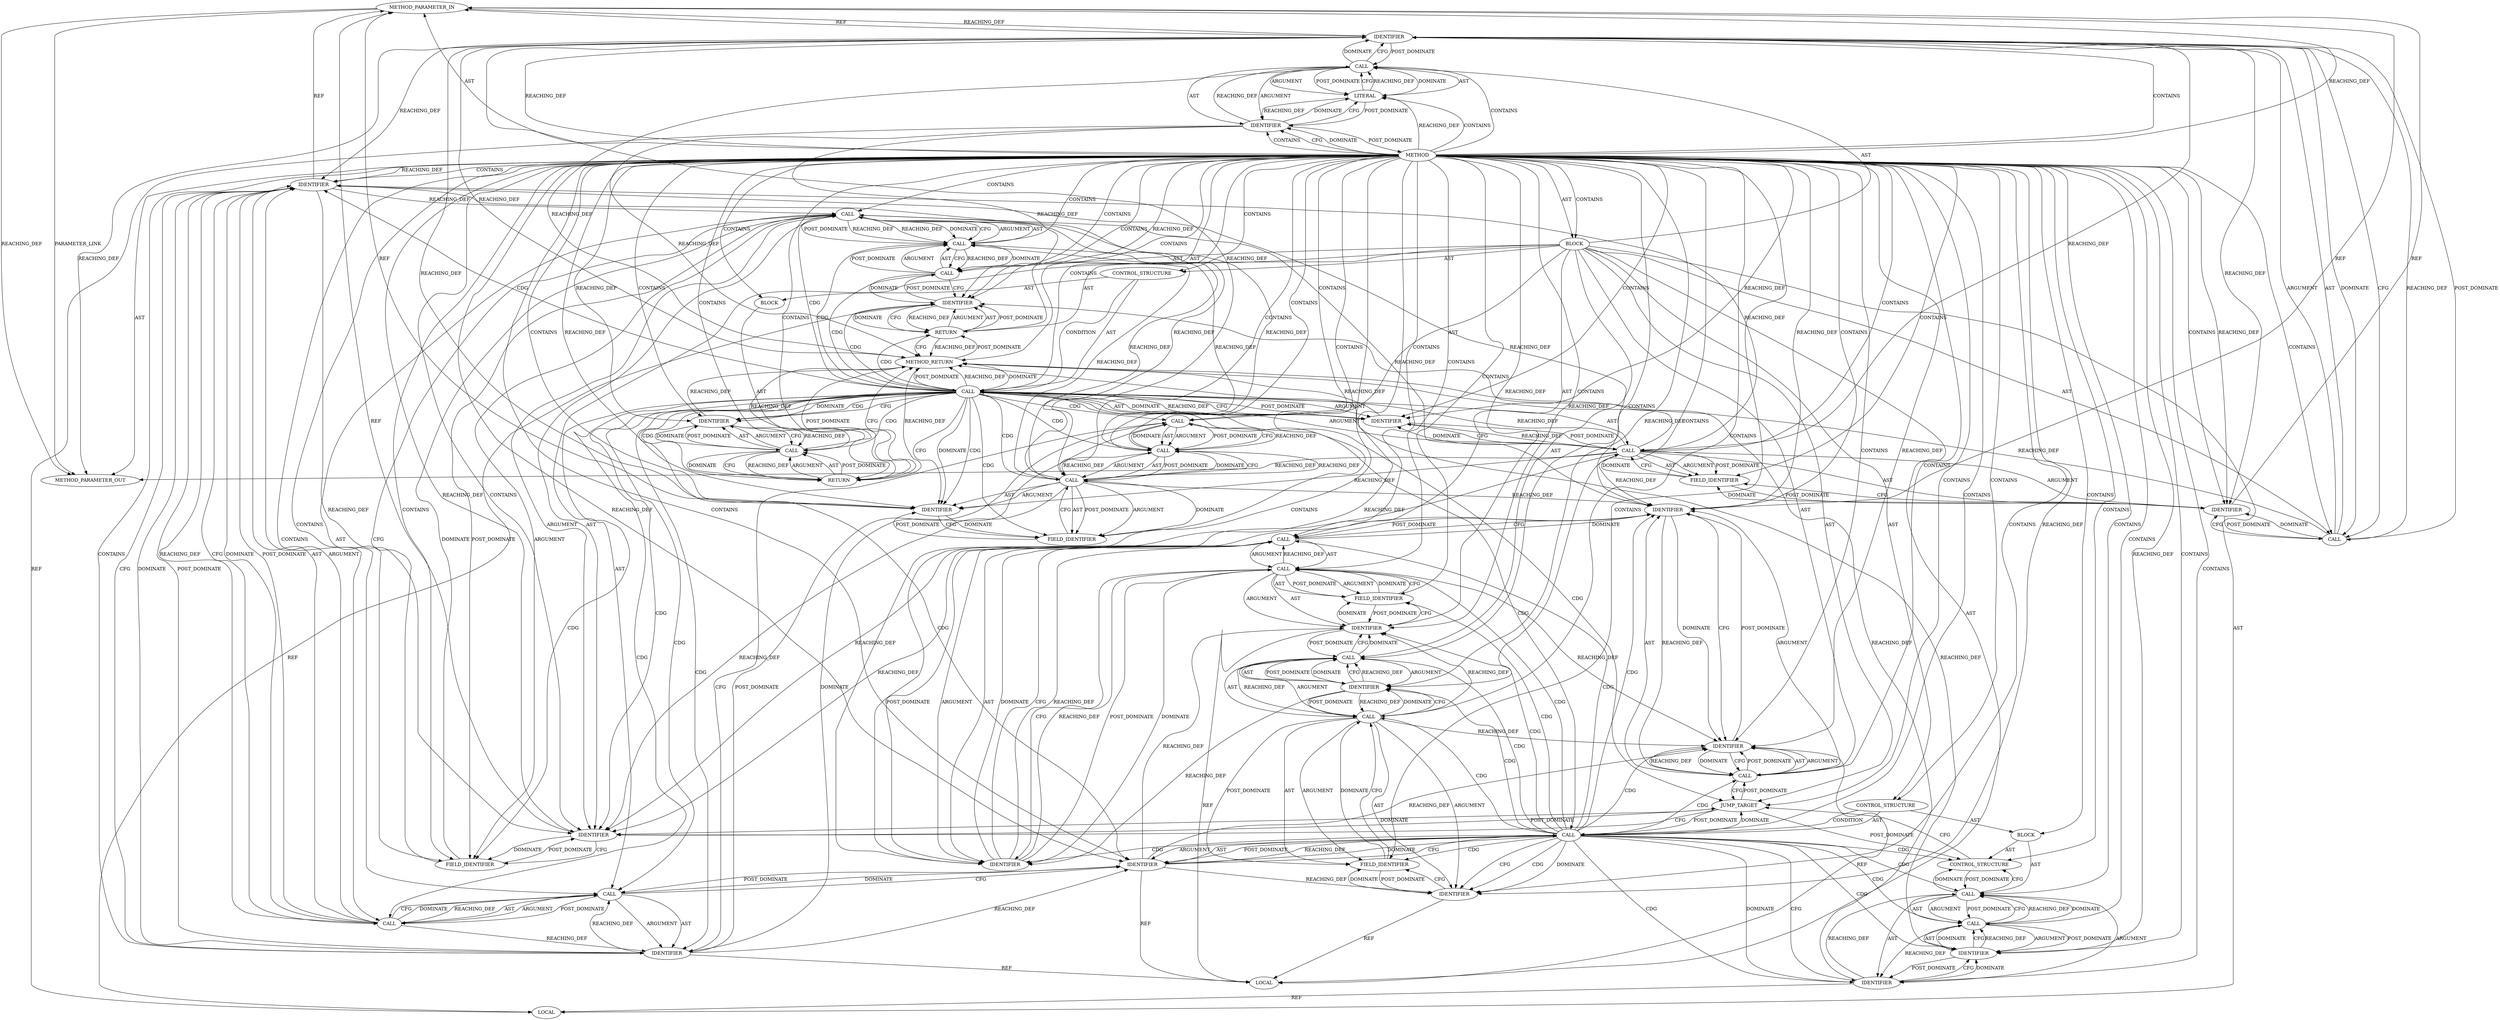 digraph {
  7971 [label=METHOD_PARAMETER_IN ORDER=1 CODE="struct sock *sk" IS_VARIADIC=false COLUMN_NUMBER=21 LINE_NUMBER=934 TYPE_FULL_NAME="sock*" EVALUATION_STRATEGY="BY_VALUE" INDEX=1 NAME="sk"]
  7973 [label=LOCAL ORDER=1 CODE="struct tls_context* ctx" COLUMN_NUMBER=21 LINE_NUMBER=936 TYPE_FULL_NAME="tls_context*" NAME="ctx"]
  8012 [label=IDENTIFIER ORDER=2 ARGUMENT_INDEX=2 CODE="TLS_BASE" COLUMN_NUMBER=17 LINE_NUMBER=963 TYPE_FULL_NAME="ANY" NAME="TLS_BASE"]
  8016 [label=FIELD_IDENTIFIER ORDER=2 ARGUMENT_INDEX=2 CODE="rx_conf" COLUMN_NUMBER=2 LINE_NUMBER=964 CANONICAL_NAME="rx_conf"]
  8020 [label=IDENTIFIER ORDER=2 ARGUMENT_INDEX=2 CODE="ctx" COLUMN_NUMBER=21 LINE_NUMBER=965 TYPE_FULL_NAME="tls_context*" NAME="ctx"]
  8014 [label=CALL ORDER=1 ARGUMENT_INDEX=1 CODE="ctx->rx_conf" COLUMN_NUMBER=2 METHOD_FULL_NAME="<operator>.indirectFieldAccess" LINE_NUMBER=964 TYPE_FULL_NAME="<empty>" DISPATCH_TYPE="STATIC_DISPATCH" SIGNATURE="" NAME="<operator>.indirectFieldAccess"]
  7989 [label=IDENTIFIER ORDER=1 ARGUMENT_INDEX=1 CODE="ENOTCONN" COLUMN_NUMBER=11 LINE_NUMBER=953 TYPE_FULL_NAME="ANY" NAME="ENOTCONN"]
  8028 [label=IDENTIFIER ORDER=1 ARGUMENT_INDEX=-1 CODE="rc" COLUMN_NUMBER=9 LINE_NUMBER=968 TYPE_FULL_NAME="int" NAME="rc"]
  7984 [label=FIELD_IDENTIFIER ORDER=2 ARGUMENT_INDEX=2 CODE="sk_state" COLUMN_NUMBER=6 LINE_NUMBER=952 CANONICAL_NAME="sk_state"]
  8001 [label=IDENTIFIER ORDER=1 ARGUMENT_INDEX=1 CODE="ctx" COLUMN_NUMBER=7 LINE_NUMBER=958 TYPE_FULL_NAME="tls_context*" NAME="ctx"]
  8006 [label=IDENTIFIER ORDER=1 ARGUMENT_INDEX=1 CODE="ENOMEM" COLUMN_NUMBER=9 LINE_NUMBER=959 TYPE_FULL_NAME="ANY" NAME="ENOMEM"]
  8022 [label=CALL ORDER=13 ARGUMENT_INDEX=-1 CODE="write_unlock_bh(&sk->sk_callback_lock)" COLUMN_NUMBER=2 METHOD_FULL_NAME="write_unlock_bh" LINE_NUMBER=967 TYPE_FULL_NAME="<empty>" DISPATCH_TYPE="STATIC_DISPATCH" SIGNATURE="" NAME="write_unlock_bh"]
  8009 [label=CALL ORDER=1 ARGUMENT_INDEX=1 CODE="ctx->tx_conf" COLUMN_NUMBER=2 METHOD_FULL_NAME="<operator>.indirectFieldAccess" LINE_NUMBER=963 TYPE_FULL_NAME="<empty>" DISPATCH_TYPE="STATIC_DISPATCH" SIGNATURE="" NAME="<operator>.indirectFieldAccess"]
  8023 [label=CALL ORDER=1 ARGUMENT_INDEX=1 CODE="&sk->sk_callback_lock" COLUMN_NUMBER=18 METHOD_FULL_NAME="<operator>.addressOf" LINE_NUMBER=967 TYPE_FULL_NAME="<empty>" DISPATCH_TYPE="STATIC_DISPATCH" SIGNATURE="" NAME="<operator>.addressOf"]
  8010 [label=IDENTIFIER ORDER=1 ARGUMENT_INDEX=1 CODE="ctx" COLUMN_NUMBER=2 LINE_NUMBER=963 TYPE_FULL_NAME="tls_context*" NAME="ctx"]
  7991 [label=CALL ORDER=1 ARGUMENT_INDEX=1 CODE="&sk->sk_callback_lock" COLUMN_NUMBER=16 METHOD_FULL_NAME="<operator>.addressOf" LINE_NUMBER=956 TYPE_FULL_NAME="<empty>" DISPATCH_TYPE="STATIC_DISPATCH" SIGNATURE="" NAME="<operator>.addressOf"]
  8008 [label=CALL ORDER=9 ARGUMENT_INDEX=-1 CODE="ctx->tx_conf = TLS_BASE" COLUMN_NUMBER=2 METHOD_FULL_NAME="<operator>.assignment" LINE_NUMBER=963 TYPE_FULL_NAME="<empty>" DISPATCH_TYPE="STATIC_DISPATCH" SIGNATURE="" NAME="<operator>.assignment"]
  8002 [label=BLOCK ORDER=2 ARGUMENT_INDEX=-1 CODE="{
		rc = -ENOMEM;
		goto out;
	}" COLUMN_NUMBER=12 LINE_NUMBER=958 TYPE_FULL_NAME="void"]
  8027 [label=RETURN ORDER=14 ARGUMENT_INDEX=-1 CODE="return rc;" COLUMN_NUMBER=2 LINE_NUMBER=968]
  8005 [label=CALL ORDER=2 ARGUMENT_INDEX=2 CODE="-ENOMEM" COLUMN_NUMBER=8 METHOD_FULL_NAME="<operator>.minus" LINE_NUMBER=959 TYPE_FULL_NAME="<empty>" DISPATCH_TYPE="STATIC_DISPATCH" SIGNATURE="" NAME="<operator>.minus"]
  7997 [label=CALL ORDER=2 ARGUMENT_INDEX=2 CODE="tls_ctx_create(sk)" COLUMN_NUMBER=8 METHOD_FULL_NAME="tls_ctx_create" LINE_NUMBER=957 TYPE_FULL_NAME="<empty>" DISPATCH_TYPE="STATIC_DISPATCH" SIGNATURE="" NAME="tls_ctx_create"]
  7982 [label=CALL ORDER=1 ARGUMENT_INDEX=1 CODE="sk->sk_state" COLUMN_NUMBER=6 METHOD_FULL_NAME="<operator>.indirectFieldAccess" LINE_NUMBER=952 TYPE_FULL_NAME="<empty>" DISPATCH_TYPE="STATIC_DISPATCH" SIGNATURE="" NAME="<operator>.indirectFieldAccess"]
  8015 [label=IDENTIFIER ORDER=1 ARGUMENT_INDEX=1 CODE="ctx" COLUMN_NUMBER=2 LINE_NUMBER=964 TYPE_FULL_NAME="tls_context*" NAME="ctx"]
  7970 [label=METHOD COLUMN_NUMBER=1 LINE_NUMBER=934 COLUMN_NUMBER_END=1 IS_EXTERNAL=false SIGNATURE="int tls_init (sock*)" NAME="tls_init" AST_PARENT_TYPE="TYPE_DECL" AST_PARENT_FULL_NAME="tls_main.c:<global>" ORDER=120 CODE="static int tls_init(struct sock *sk)
{
	struct tls_context *ctx;
	int rc = 0;

	tls_build_proto(sk);

#ifdef CONFIG_TLS_TOE
	if (tls_toe_bypass(sk))
		return 0;
#endif

	/* The TLS ulp is currently supported only for TCP sockets
	 * in ESTABLISHED state.
	 * Supporting sockets in LISTEN state will require us
	 * to modify the accept implementation to clone rather then
	 * share the ulp context.
	 */
	if (sk->sk_state != TCP_ESTABLISHED)
		return -ENOTCONN;

	/* allocate tls context */
	write_lock_bh(&sk->sk_callback_lock);
	ctx = tls_ctx_create(sk);
	if (!ctx) {
		rc = -ENOMEM;
		goto out;
	}

	ctx->tx_conf = TLS_BASE;
	ctx->rx_conf = TLS_BASE;
	update_sk_prot(sk, ctx);
out:
	write_unlock_bh(&sk->sk_callback_lock);
	return rc;
}" FULL_NAME="tls_init" LINE_NUMBER_END=969 FILENAME="tls_main.c"]
  21492 [label=METHOD_PARAMETER_OUT ORDER=1 CODE="struct sock *sk" IS_VARIADIC=false COLUMN_NUMBER=21 LINE_NUMBER=934 TYPE_FULL_NAME="sock*" EVALUATION_STRATEGY="BY_VALUE" INDEX=1 NAME="sk"]
  7993 [label=IDENTIFIER ORDER=1 ARGUMENT_INDEX=1 CODE="sk" COLUMN_NUMBER=17 LINE_NUMBER=956 TYPE_FULL_NAME="sock*" NAME="sk"]
  7972 [label=BLOCK ORDER=2 ARGUMENT_INDEX=-1 CODE="{
	struct tls_context *ctx;
	int rc = 0;

	tls_build_proto(sk);

#ifdef CONFIG_TLS_TOE
	if (tls_toe_bypass(sk))
		return 0;
#endif

	/* The TLS ulp is currently supported only for TCP sockets
	 * in ESTABLISHED state.
	 * Supporting sockets in LISTEN state will require us
	 * to modify the accept implementation to clone rather then
	 * share the ulp context.
	 */
	if (sk->sk_state != TCP_ESTABLISHED)
		return -ENOTCONN;

	/* allocate tls context */
	write_lock_bh(&sk->sk_callback_lock);
	ctx = tls_ctx_create(sk);
	if (!ctx) {
		rc = -ENOMEM;
		goto out;
	}

	ctx->tx_conf = TLS_BASE;
	ctx->rx_conf = TLS_BASE;
	update_sk_prot(sk, ctx);
out:
	write_unlock_bh(&sk->sk_callback_lock);
	return rc;
}" COLUMN_NUMBER=1 LINE_NUMBER=935 TYPE_FULL_NAME="void"]
  8011 [label=FIELD_IDENTIFIER ORDER=2 ARGUMENT_INDEX=2 CODE="tx_conf" COLUMN_NUMBER=2 LINE_NUMBER=963 CANONICAL_NAME="tx_conf"]
  7980 [label=CONTROL_STRUCTURE CONTROL_STRUCTURE_TYPE="IF" ORDER=5 PARSER_TYPE_NAME="CASTIfStatement" ARGUMENT_INDEX=-1 CODE="if (sk->sk_state != TCP_ESTABLISHED)" COLUMN_NUMBER=2 LINE_NUMBER=952]
  8026 [label=FIELD_IDENTIFIER ORDER=2 ARGUMENT_INDEX=2 CODE="sk_callback_lock" COLUMN_NUMBER=19 LINE_NUMBER=967 CANONICAL_NAME="sk_callback_lock"]
  7974 [label=LOCAL ORDER=2 CODE="int rc" COLUMN_NUMBER=6 LINE_NUMBER=937 TYPE_FULL_NAME="int" NAME="rc"]
  7983 [label=IDENTIFIER ORDER=1 ARGUMENT_INDEX=1 CODE="sk" COLUMN_NUMBER=6 LINE_NUMBER=952 TYPE_FULL_NAME="sock*" NAME="sk"]
  7996 [label=IDENTIFIER ORDER=1 ARGUMENT_INDEX=1 CODE="ctx" COLUMN_NUMBER=2 LINE_NUMBER=957 TYPE_FULL_NAME="tls_context*" NAME="ctx"]
  7992 [label=CALL ORDER=1 ARGUMENT_INDEX=1 CODE="sk->sk_callback_lock" COLUMN_NUMBER=17 METHOD_FULL_NAME="<operator>.indirectFieldAccess" LINE_NUMBER=956 TYPE_FULL_NAME="<empty>" DISPATCH_TYPE="STATIC_DISPATCH" SIGNATURE="" NAME="<operator>.indirectFieldAccess"]
  7986 [label=BLOCK ORDER=2 ARGUMENT_INDEX=-1 CODE="<empty>" COLUMN_NUMBER=3 LINE_NUMBER=953 TYPE_FULL_NAME="void"]
  7994 [label=FIELD_IDENTIFIER ORDER=2 ARGUMENT_INDEX=2 CODE="sk_callback_lock" COLUMN_NUMBER=17 LINE_NUMBER=956 CANONICAL_NAME="sk_callback_lock"]
  8025 [label=IDENTIFIER ORDER=1 ARGUMENT_INDEX=1 CODE="sk" COLUMN_NUMBER=19 LINE_NUMBER=967 TYPE_FULL_NAME="sock*" NAME="sk"]
  8021 [label=JUMP_TARGET ORDER=12 PARSER_TYPE_NAME="CASTLabelStatement" ARGUMENT_INDEX=-1 CODE="out:
	write_unlock_bh(&sk->sk_callback_lock);" COLUMN_NUMBER=1 LINE_NUMBER=966 NAME="out"]
  8019 [label=IDENTIFIER ORDER=1 ARGUMENT_INDEX=1 CODE="sk" COLUMN_NUMBER=17 LINE_NUMBER=965 TYPE_FULL_NAME="sock*" NAME="sk"]
  7995 [label=CALL ORDER=7 ARGUMENT_INDEX=-1 CODE="ctx = tls_ctx_create(sk)" COLUMN_NUMBER=2 METHOD_FULL_NAME="<operator>.assignment" LINE_NUMBER=957 TYPE_FULL_NAME="<empty>" DISPATCH_TYPE="STATIC_DISPATCH" SIGNATURE="" NAME="<operator>.assignment"]
  7988 [label=CALL ORDER=1 ARGUMENT_INDEX=-1 CODE="-ENOTCONN" COLUMN_NUMBER=10 METHOD_FULL_NAME="<operator>.minus" LINE_NUMBER=953 TYPE_FULL_NAME="<empty>" DISPATCH_TYPE="STATIC_DISPATCH" SIGNATURE="" NAME="<operator>.minus"]
  7985 [label=IDENTIFIER ORDER=2 ARGUMENT_INDEX=2 CODE="TCP_ESTABLISHED" COLUMN_NUMBER=22 LINE_NUMBER=952 TYPE_FULL_NAME="ANY" NAME="TCP_ESTABLISHED"]
  8004 [label=IDENTIFIER ORDER=1 ARGUMENT_INDEX=1 CODE="rc" COLUMN_NUMBER=3 LINE_NUMBER=959 TYPE_FULL_NAME="int" NAME="rc"]
  8029 [label=METHOD_RETURN ORDER=3 CODE="RET" COLUMN_NUMBER=1 LINE_NUMBER=934 TYPE_FULL_NAME="int" EVALUATION_STRATEGY="BY_VALUE"]
  8018 [label=CALL ORDER=11 ARGUMENT_INDEX=-1 CODE="update_sk_prot(sk, ctx)" COLUMN_NUMBER=2 METHOD_FULL_NAME="update_sk_prot" LINE_NUMBER=965 TYPE_FULL_NAME="<empty>" DISPATCH_TYPE="STATIC_DISPATCH" SIGNATURE="" NAME="update_sk_prot"]
  7999 [label=CONTROL_STRUCTURE CONTROL_STRUCTURE_TYPE="IF" ORDER=8 PARSER_TYPE_NAME="CASTIfStatement" ARGUMENT_INDEX=-1 CODE="if (!ctx)" COLUMN_NUMBER=2 LINE_NUMBER=958]
  8003 [label=CALL ORDER=1 ARGUMENT_INDEX=-1 CODE="rc = -ENOMEM" COLUMN_NUMBER=3 METHOD_FULL_NAME="<operator>.assignment" LINE_NUMBER=959 TYPE_FULL_NAME="<empty>" DISPATCH_TYPE="STATIC_DISPATCH" SIGNATURE="" NAME="<operator>.assignment"]
  8007 [label=CONTROL_STRUCTURE CONTROL_STRUCTURE_TYPE="GOTO" ORDER=2 PARSER_TYPE_NAME="CASTGotoStatement" ARGUMENT_INDEX=-1 CODE="goto out;" COLUMN_NUMBER=3 LINE_NUMBER=960]
  7977 [label=LITERAL ORDER=2 ARGUMENT_INDEX=2 CODE="0" COLUMN_NUMBER=11 LINE_NUMBER=937 TYPE_FULL_NAME="int"]
  7979 [label=IDENTIFIER ORDER=1 ARGUMENT_INDEX=1 CODE="sk" COLUMN_NUMBER=18 LINE_NUMBER=939 TYPE_FULL_NAME="sock*" NAME="sk"]
  7987 [label=RETURN ORDER=1 ARGUMENT_INDEX=1 CODE="return -ENOTCONN;" COLUMN_NUMBER=3 LINE_NUMBER=953]
  8024 [label=CALL ORDER=1 ARGUMENT_INDEX=1 CODE="sk->sk_callback_lock" COLUMN_NUMBER=19 METHOD_FULL_NAME="<operator>.indirectFieldAccess" LINE_NUMBER=967 TYPE_FULL_NAME="<empty>" DISPATCH_TYPE="STATIC_DISPATCH" SIGNATURE="" NAME="<operator>.indirectFieldAccess"]
  7976 [label=IDENTIFIER ORDER=1 ARGUMENT_INDEX=1 CODE="rc" COLUMN_NUMBER=6 LINE_NUMBER=937 TYPE_FULL_NAME="int" NAME="rc"]
  8000 [label=CALL ORDER=1 ARGUMENT_INDEX=-1 CODE="!ctx" COLUMN_NUMBER=6 METHOD_FULL_NAME="<operator>.logicalNot" LINE_NUMBER=958 TYPE_FULL_NAME="<empty>" DISPATCH_TYPE="STATIC_DISPATCH" SIGNATURE="" NAME="<operator>.logicalNot"]
  8013 [label=CALL ORDER=10 ARGUMENT_INDEX=-1 CODE="ctx->rx_conf = TLS_BASE" COLUMN_NUMBER=2 METHOD_FULL_NAME="<operator>.assignment" LINE_NUMBER=964 TYPE_FULL_NAME="<empty>" DISPATCH_TYPE="STATIC_DISPATCH" SIGNATURE="" NAME="<operator>.assignment"]
  7978 [label=CALL ORDER=4 ARGUMENT_INDEX=-1 CODE="tls_build_proto(sk)" COLUMN_NUMBER=2 METHOD_FULL_NAME="tls_build_proto" LINE_NUMBER=939 TYPE_FULL_NAME="<empty>" DISPATCH_TYPE="STATIC_DISPATCH" SIGNATURE="" NAME="tls_build_proto"]
  7981 [label=CALL ORDER=1 ARGUMENT_INDEX=-1 CODE="sk->sk_state != TCP_ESTABLISHED" COLUMN_NUMBER=6 METHOD_FULL_NAME="<operator>.notEquals" LINE_NUMBER=952 TYPE_FULL_NAME="<empty>" DISPATCH_TYPE="STATIC_DISPATCH" SIGNATURE="" NAME="<operator>.notEquals"]
  8017 [label=IDENTIFIER ORDER=2 ARGUMENT_INDEX=2 CODE="TLS_BASE" COLUMN_NUMBER=17 LINE_NUMBER=964 TYPE_FULL_NAME="ANY" NAME="TLS_BASE"]
  7975 [label=CALL ORDER=3 ARGUMENT_INDEX=-1 CODE="rc = 0" COLUMN_NUMBER=6 METHOD_FULL_NAME="<operator>.assignment" LINE_NUMBER=937 TYPE_FULL_NAME="<empty>" DISPATCH_TYPE="STATIC_DISPATCH" SIGNATURE="" NAME="<operator>.assignment"]
  7998 [label=IDENTIFIER ORDER=1 ARGUMENT_INDEX=1 CODE="sk" COLUMN_NUMBER=23 LINE_NUMBER=957 TYPE_FULL_NAME="sock*" NAME="sk"]
  7990 [label=CALL ORDER=6 ARGUMENT_INDEX=-1 CODE="write_lock_bh(&sk->sk_callback_lock)" COLUMN_NUMBER=2 METHOD_FULL_NAME="write_lock_bh" LINE_NUMBER=956 TYPE_FULL_NAME="<empty>" DISPATCH_TYPE="STATIC_DISPATCH" SIGNATURE="" NAME="write_lock_bh"]
  7988 -> 7989 [label=POST_DOMINATE ]
  7970 -> 7983 [label=CONTAINS ]
  7970 -> 7971 [label=AST ]
  7999 -> 8000 [label=CONDITION ]
  7970 -> 7990 [label=CONTAINS ]
  7981 -> 8026 [label=CDG ]
  8007 -> 8021 [label=CFG ]
  8006 -> 8029 [label=REACHING_DEF VARIABLE="ENOMEM"]
  7976 -> 8028 [label=REACHING_DEF VARIABLE="rc"]
  7998 -> 7996 [label=POST_DOMINATE ]
  7976 -> 8029 [label=REACHING_DEF VARIABLE="rc"]
  7970 -> 8005 [label=CONTAINS ]
  7988 -> 7989 [label=AST ]
  7995 -> 8001 [label=DOMINATE ]
  7972 -> 8022 [label=AST ]
  7970 -> 8012 [label=REACHING_DEF VARIABLE=""]
  8004 -> 7974 [label=REF ]
  7970 -> 8020 [label=REACHING_DEF VARIABLE=""]
  7990 -> 7996 [label=CFG ]
  8028 -> 8027 [label=DOMINATE ]
  7970 -> 7989 [label=REACHING_DEF VARIABLE=""]
  7981 -> 7995 [label=CDG ]
  7972 -> 7980 [label=AST ]
  7980 -> 7981 [label=AST ]
  8000 -> 8012 [label=CDG ]
  8022 -> 8028 [label=CFG ]
  7970 -> 7999 [label=CONTAINS ]
  7970 -> 8010 [label=CONTAINS ]
  7992 -> 7994 [label=AST ]
  7992 -> 8024 [label=REACHING_DEF VARIABLE="sk->sk_callback_lock"]
  8011 -> 8009 [label=DOMINATE ]
  8018 -> 8019 [label=AST ]
  7970 -> 8026 [label=CONTAINS ]
  8014 -> 8015 [label=AST ]
  7981 -> 7991 [label=CDG ]
  8021 -> 8025 [label=CFG ]
  7979 -> 7983 [label=REACHING_DEF VARIABLE="sk"]
  7970 -> 21492 [label=AST ]
  7997 -> 7995 [label=CFG ]
  8009 -> 8012 [label=DOMINATE ]
  7996 -> 7973 [label=REF ]
  7997 -> 7995 [label=DOMINATE ]
  8003 -> 8005 [label=AST ]
  7972 -> 8018 [label=AST ]
  8001 -> 7973 [label=REF ]
  7984 -> 7983 [label=POST_DOMINATE ]
  7970 -> 8028 [label=CONTAINS ]
  8006 -> 8005 [label=DOMINATE ]
  8008 -> 8015 [label=CFG ]
  8000 -> 8001 [label=POST_DOMINATE ]
  7981 -> 7985 [label=AST ]
  7970 -> 7980 [label=CONTAINS ]
  8000 -> 8018 [label=CDG ]
  7990 -> 7991 [label=AST ]
  7978 -> 7983 [label=DOMINATE ]
  7970 -> 7972 [label=CONTAINS ]
  7995 -> 7996 [label=ARGUMENT ]
  7978 -> 7979 [label=POST_DOMINATE ]
  7981 -> 8027 [label=CDG ]
  7998 -> 7997 [label=REACHING_DEF VARIABLE="sk"]
  7972 -> 7999 [label=AST ]
  7970 -> 8025 [label=REACHING_DEF VARIABLE=""]
  7981 -> 7987 [label=CDG ]
  7981 -> 8000 [label=CDG ]
  8002 -> 8003 [label=AST ]
  7981 -> 7989 [label=CFG ]
  8024 -> 8023 [label=REACHING_DEF VARIABLE="sk->sk_callback_lock"]
  8024 -> 8023 [label=REACHING_DEF VARIABLE="sk->sk_callback_lock"]
  7970 -> 8020 [label=CONTAINS ]
  7979 -> 7978 [label=DOMINATE ]
  7992 -> 8025 [label=REACHING_DEF VARIABLE="sk->sk_callback_lock"]
  7988 -> 7987 [label=DOMINATE ]
  7970 -> 7971 [label=REACHING_DEF VARIABLE=""]
  7983 -> 7978 [label=POST_DOMINATE ]
  7971 -> 7979 [label=REACHING_DEF VARIABLE="sk"]
  7970 -> 7986 [label=CONTAINS ]
  7970 -> 8017 [label=REACHING_DEF VARIABLE=""]
  7992 -> 7993 [label=AST ]
  8012 -> 8008 [label=DOMINATE ]
  8004 -> 8028 [label=REACHING_DEF VARIABLE="rc"]
  8003 -> 8007 [label=CFG ]
  8027 -> 8029 [label=CFG ]
  8022 -> 8023 [label=POST_DOMINATE ]
  7981 -> 7997 [label=CDG ]
  8010 -> 8011 [label=CFG ]
  7970 -> 8028 [label=REACHING_DEF VARIABLE=""]
  8000 -> 8007 [label=CDG ]
  7983 -> 7984 [label=CFG ]
  8027 -> 8028 [label=ARGUMENT ]
  7970 -> 8022 [label=CONTAINS ]
  8000 -> 8011 [label=CDG ]
  8000 -> 8021 [label=DOMINATE ]
  8018 -> 8021 [label=CFG ]
  7988 -> 8029 [label=REACHING_DEF VARIABLE="-ENOTCONN"]
  8019 -> 7971 [label=REF ]
  7970 -> 8017 [label=CONTAINS ]
  7975 -> 7976 [label=AST ]
  8015 -> 8016 [label=CFG ]
  8027 -> 8029 [label=REACHING_DEF VARIABLE="<RET>"]
  8012 -> 8009 [label=POST_DOMINATE ]
  7981 -> 8024 [label=CDG ]
  7972 -> 7975 [label=AST ]
  7970 -> 8025 [label=CONTAINS ]
  8011 -> 8010 [label=POST_DOMINATE ]
  8001 -> 8015 [label=REACHING_DEF VARIABLE="ctx"]
  7970 -> 7983 [label=REACHING_DEF VARIABLE=""]
  8023 -> 8024 [label=ARGUMENT ]
  7979 -> 8029 [label=REACHING_DEF VARIABLE="sk"]
  7981 -> 7996 [label=CDG ]
  8000 -> 8013 [label=CDG ]
  8018 -> 8019 [label=ARGUMENT ]
  7989 -> 7988 [label=CFG ]
  7992 -> 7994 [label=POST_DOMINATE ]
  8028 -> 7974 [label=REF ]
  7993 -> 7971 [label=REF ]
  8024 -> 8023 [label=DOMINATE ]
  8006 -> 8004 [label=POST_DOMINATE ]
  7984 -> 7982 [label=DOMINATE ]
  7981 -> 7993 [label=CFG ]
  7982 -> 7981 [label=REACHING_DEF VARIABLE="sk->sk_state"]
  7997 -> 7996 [label=REACHING_DEF VARIABLE="tls_ctx_create(sk)"]
  8024 -> 8025 [label=ARGUMENT ]
  8009 -> 8011 [label=POST_DOMINATE ]
  7992 -> 7991 [label=DOMINATE ]
  8024 -> 8026 [label=POST_DOMINATE ]
  7970 -> 8027 [label=CONTAINS ]
  8019 -> 8020 [label=DOMINATE ]
  8020 -> 7973 [label=REF ]
  8014 -> 8013 [label=REACHING_DEF VARIABLE="ctx->rx_conf"]
  7978 -> 7983 [label=CFG ]
  7994 -> 7992 [label=DOMINATE ]
  8024 -> 8025 [label=AST ]
  7980 -> 7981 [label=CONDITION ]
  8000 -> 8015 [label=CDG ]
  7981 -> 7990 [label=CDG ]
  8000 -> 8004 [label=CDG ]
  8027 -> 8028 [label=AST ]
  7982 -> 8019 [label=REACHING_DEF VARIABLE="sk->sk_state"]
  7993 -> 7994 [label=CFG ]
  7982 -> 7984 [label=AST ]
  7970 -> 8013 [label=CONTAINS ]
  7995 -> 7997 [label=AST ]
  7982 -> 21492 [label=REACHING_DEF VARIABLE="sk->sk_state"]
  7975 -> 7979 [label=DOMINATE ]
  7977 -> 7975 [label=CFG ]
  8025 -> 8021 [label=POST_DOMINATE ]
  7985 -> 7981 [label=DOMINATE ]
  7995 -> 7996 [label=AST ]
  7981 -> 7994 [label=CDG ]
  7971 -> 21492 [label=PARAMETER_LINK ]
  7990 -> 7991 [label=POST_DOMINATE ]
  7981 -> 8025 [label=CDG ]
  7978 -> 7979 [label=ARGUMENT ]
  8008 -> 8009 [label=ARGUMENT ]
  8009 -> 8012 [label=CFG ]
  7982 -> 7983 [label=AST ]
  7990 -> 7996 [label=DOMINATE ]
  7986 -> 7987 [label=AST ]
  8013 -> 8019 [label=CFG ]
  7997 -> 7998 [label=POST_DOMINATE ]
  7981 -> 7985 [label=POST_DOMINATE ]
  7992 -> 7991 [label=CFG ]
  8014 -> 8016 [label=AST ]
  7977 -> 7975 [label=REACHING_DEF VARIABLE="0"]
  8022 -> 8028 [label=DOMINATE ]
  8029 -> 7987 [label=POST_DOMINATE ]
  7975 -> 8029 [label=REACHING_DEF VARIABLE="rc = 0"]
  7989 -> 8029 [label=REACHING_DEF VARIABLE="ENOTCONN"]
  8009 -> 8010 [label=AST ]
  7976 -> 7977 [label=DOMINATE ]
  8000 -> 8010 [label=CDG ]
  8014 -> 8017 [label=DOMINATE ]
  7970 -> 8029 [label=AST ]
  7970 -> 7998 [label=CONTAINS ]
  8014 -> 8015 [label=ARGUMENT ]
  8019 -> 8020 [label=CFG ]
  8024 -> 8026 [label=ARGUMENT ]
  8015 -> 8016 [label=DOMINATE ]
  8000 -> 8004 [label=DOMINATE ]
  8024 -> 8023 [label=CFG ]
  7981 -> 8029 [label=REACHING_DEF VARIABLE="sk->sk_state != TCP_ESTABLISHED"]
  8010 -> 8011 [label=DOMINATE ]
  7981 -> 7993 [label=DOMINATE ]
  7976 -> 7974 [label=REF ]
  8013 -> 8017 [label=POST_DOMINATE ]
  8008 -> 8012 [label=ARGUMENT ]
  7970 -> 7988 [label=CONTAINS ]
  8001 -> 8000 [label=REACHING_DEF VARIABLE="ctx"]
  7970 -> 8001 [label=REACHING_DEF VARIABLE=""]
  8018 -> 8020 [label=POST_DOMINATE ]
  7975 -> 7977 [label=AST ]
  7981 -> 8028 [label=CDG ]
  7991 -> 7990 [label=CFG ]
  7979 -> 7992 [label=REACHING_DEF VARIABLE="sk"]
  7977 -> 7976 [label=POST_DOMINATE ]
  7970 -> 8008 [label=CONTAINS ]
  8000 -> 8001 [label=ARGUMENT ]
  8020 -> 8019 [label=POST_DOMINATE ]
  7982 -> 7985 [label=DOMINATE ]
  7970 -> 8024 [label=CONTAINS ]
  8008 -> 8012 [label=AST ]
  8009 -> 8011 [label=AST ]
  8005 -> 8003 [label=CFG ]
  8009 -> 8011 [label=ARGUMENT ]
  7970 -> 7979 [label=CONTAINS ]
  8005 -> 8003 [label=REACHING_DEF VARIABLE="-ENOMEM"]
  7970 -> 7975 [label=CONTAINS ]
  8020 -> 8018 [label=REACHING_DEF VARIABLE="ctx"]
  8000 -> 8017 [label=CDG ]
  7998 -> 7997 [label=DOMINATE ]
  8009 -> 8008 [label=REACHING_DEF VARIABLE="ctx->tx_conf"]
  8016 -> 8014 [label=DOMINATE ]
  7999 -> 8002 [label=AST ]
  7991 -> 8023 [label=REACHING_DEF VARIABLE="&sk->sk_callback_lock"]
  7970 -> 7984 [label=CONTAINS ]
  8014 -> 8016 [label=POST_DOMINATE ]
  7979 -> 7982 [label=REACHING_DEF VARIABLE="sk"]
  8014 -> 8017 [label=CFG ]
  7982 -> 7983 [label=ARGUMENT ]
  8019 -> 8013 [label=POST_DOMINATE ]
  8000 -> 8001 [label=AST ]
  7992 -> 7993 [label=ARGUMENT ]
  7998 -> 8024 [label=REACHING_DEF VARIABLE="sk"]
  7972 -> 7973 [label=AST ]
  8017 -> 8013 [label=DOMINATE ]
  8006 -> 8005 [label=CFG ]
  8021 -> 8007 [label=POST_DOMINATE ]
  7970 -> 8019 [label=CONTAINS ]
  7998 -> 7997 [label=CFG ]
  7989 -> 7988 [label=REACHING_DEF VARIABLE="ENOTCONN"]
  7970 -> 7977 [label=REACHING_DEF VARIABLE=""]
  8029 -> 8027 [label=POST_DOMINATE ]
  8005 -> 8003 [label=DOMINATE ]
  8008 -> 8012 [label=POST_DOMINATE ]
  8019 -> 8018 [label=REACHING_DEF VARIABLE="sk"]
  7970 -> 8021 [label=CONTAINS ]
  8017 -> 8014 [label=REACHING_DEF VARIABLE="TLS_BASE"]
  8000 -> 8004 [label=CFG ]
  8021 -> 8000 [label=POST_DOMINATE ]
  8025 -> 8026 [label=CFG ]
  7993 -> 7994 [label=DOMINATE ]
  8023 -> 8022 [label=CFG ]
  7985 -> 8029 [label=REACHING_DEF VARIABLE="TCP_ESTABLISHED"]
  7982 -> 7993 [label=REACHING_DEF VARIABLE="sk->sk_state"]
  8004 -> 8003 [label=REACHING_DEF VARIABLE="rc"]
  7976 -> 7970 [label=POST_DOMINATE ]
  7996 -> 7998 [label=CFG ]
  8000 -> 8005 [label=CDG ]
  7970 -> 8002 [label=CONTAINS ]
  8005 -> 8004 [label=REACHING_DEF VARIABLE="-ENOMEM"]
  7982 -> 7985 [label=CFG ]
  7970 -> 7997 [label=CONTAINS ]
  7975 -> 7979 [label=CFG ]
  7970 -> 8015 [label=CONTAINS ]
  7970 -> 8009 [label=CONTAINS ]
  7972 -> 7974 [label=AST ]
  7977 -> 7975 [label=DOMINATE ]
  8012 -> 8009 [label=REACHING_DEF VARIABLE="TLS_BASE"]
  8027 -> 8028 [label=POST_DOMINATE ]
  7972 -> 7990 [label=AST ]
  8022 -> 8023 [label=ARGUMENT ]
  8011 -> 8009 [label=CFG ]
  8025 -> 8026 [label=DOMINATE ]
  8026 -> 8025 [label=POST_DOMINATE ]
  7972 -> 8021 [label=AST ]
  7970 -> 8012 [label=CONTAINS ]
  7977 -> 7976 [label=REACHING_DEF VARIABLE="0"]
  7970 -> 8018 [label=CONTAINS ]
  7982 -> 7984 [label=ARGUMENT ]
  7987 -> 8029 [label=CFG ]
  7997 -> 7998 [label=AST ]
  7991 -> 7990 [label=REACHING_DEF VARIABLE="&sk->sk_callback_lock"]
  7996 -> 8001 [label=REACHING_DEF VARIABLE="ctx"]
  8010 -> 7973 [label=REF ]
  7981 -> 7985 [label=ARGUMENT ]
  7972 -> 8013 [label=AST ]
  8003 -> 8004 [label=ARGUMENT ]
  7970 -> 8001 [label=CONTAINS ]
  7970 -> 7996 [label=CONTAINS ]
  7991 -> 7990 [label=DOMINATE ]
  7970 -> 7993 [label=CONTAINS ]
  7981 -> 7989 [label=DOMINATE ]
  8000 -> 8014 [label=CDG ]
  8021 -> 8025 [label=DOMINATE ]
  7987 -> 7988 [label=ARGUMENT ]
  7987 -> 7988 [label=AST ]
  8020 -> 8018 [label=DOMINATE ]
  7981 -> 7988 [label=CDG ]
  8003 -> 8004 [label=AST ]
  7979 -> 7971 [label=REF ]
  7999 -> 8000 [label=AST ]
  7971 -> 21492 [label=REACHING_DEF VARIABLE="sk"]
  8013 -> 8014 [label=AST ]
  7984 -> 7982 [label=CFG ]
  7970 -> 7972 [label=AST ]
  7975 -> 7977 [label=ARGUMENT ]
  7985 -> 7981 [label=REACHING_DEF VARIABLE="TCP_ESTABLISHED"]
  8029 -> 7981 [label=POST_DOMINATE ]
  7994 -> 7993 [label=POST_DOMINATE ]
  7970 -> 7994 [label=CONTAINS ]
  7989 -> 7988 [label=DOMINATE ]
  8007 -> 8003 [label=POST_DOMINATE ]
  7970 -> 8004 [label=CONTAINS ]
  7970 -> 7987 [label=CONTAINS ]
  7997 -> 7995 [label=REACHING_DEF VARIABLE="tls_ctx_create(sk)"]
  8000 -> 8008 [label=CDG ]
  7981 -> 8001 [label=CDG ]
  8023 -> 8022 [label=REACHING_DEF VARIABLE="&sk->sk_callback_lock"]
  7992 -> 8023 [label=REACHING_DEF VARIABLE="sk->sk_callback_lock"]
  7970 -> 7978 [label=CONTAINS ]
  7970 -> 8019 [label=REACHING_DEF VARIABLE=""]
  7992 -> 7994 [label=ARGUMENT ]
  8028 -> 8027 [label=CFG ]
  7981 -> 7993 [label=CDG ]
  7985 -> 7982 [label=REACHING_DEF VARIABLE="TCP_ESTABLISHED"]
  8008 -> 8009 [label=AST ]
  8015 -> 7973 [label=REF ]
  7998 -> 8025 [label=REACHING_DEF VARIABLE="sk"]
  7972 -> 8008 [label=AST ]
  7981 -> 7989 [label=CDG ]
  7990 -> 7991 [label=ARGUMENT ]
  7970 -> 7985 [label=CONTAINS ]
  8005 -> 8006 [label=ARGUMENT ]
  7985 -> 7981 [label=CFG ]
  8002 -> 8007 [label=AST ]
  7998 -> 7971 [label=REF ]
  8019 -> 8024 [label=REACHING_DEF VARIABLE="sk"]
  8012 -> 8008 [label=CFG ]
  8013 -> 8019 [label=DOMINATE ]
  7970 -> 8006 [label=REACHING_DEF VARIABLE=""]
  8005 -> 8006 [label=POST_DOMINATE ]
  7970 -> 7976 [label=CONTAINS ]
  8017 -> 8013 [label=CFG ]
  7972 -> 7995 [label=AST ]
  7970 -> 7998 [label=REACHING_DEF VARIABLE=""]
  8016 -> 8014 [label=CFG ]
  7982 -> 7984 [label=POST_DOMINATE ]
  7998 -> 8019 [label=REACHING_DEF VARIABLE="sk"]
  7983 -> 7984 [label=DOMINATE ]
  7988 -> 7987 [label=CFG ]
  8025 -> 7971 [label=REF ]
  8001 -> 8000 [label=DOMINATE ]
  7979 -> 7998 [label=REACHING_DEF VARIABLE="sk"]
  7982 -> 8025 [label=REACHING_DEF VARIABLE="sk->sk_state"]
  7979 -> 21492 [label=REACHING_DEF VARIABLE="sk"]
  8020 -> 8018 [label=CFG ]
  8001 -> 8010 [label=REACHING_DEF VARIABLE="ctx"]
  7996 -> 7995 [label=REACHING_DEF VARIABLE="ctx"]
  8028 -> 8027 [label=REACHING_DEF VARIABLE="rc"]
  8001 -> 7995 [label=POST_DOMINATE ]
  8028 -> 8022 [label=POST_DOMINATE ]
  7979 -> 7993 [label=REACHING_DEF VARIABLE="sk"]
  8009 -> 8020 [label=REACHING_DEF VARIABLE="ctx->tx_conf"]
  8000 -> 8010 [label=DOMINATE ]
  8000 -> 8010 [label=CFG ]
  8003 -> 8007 [label=DOMINATE ]
  7981 -> 7982 [label=ARGUMENT ]
  8004 -> 8006 [label=CFG ]
  7970 -> 7977 [label=CONTAINS ]
  7995 -> 8001 [label=CFG ]
  7970 -> 7991 [label=CONTAINS ]
  8013 -> 8014 [label=ARGUMENT ]
  7970 -> 8015 [label=REACHING_DEF VARIABLE=""]
  8014 -> 8020 [label=REACHING_DEF VARIABLE="ctx->rx_conf"]
  7997 -> 7998 [label=ARGUMENT ]
  8009 -> 8015 [label=REACHING_DEF VARIABLE="ctx->tx_conf"]
  7978 -> 7979 [label=AST ]
  7970 -> 7982 [label=CONTAINS ]
  8023 -> 8024 [label=AST ]
  7988 -> 7987 [label=REACHING_DEF VARIABLE="-ENOTCONN"]
  7981 -> 8029 [label=DOMINATE ]
  8000 -> 8016 [label=CDG ]
  8000 -> 8006 [label=CDG ]
  8023 -> 8024 [label=POST_DOMINATE ]
  7996 -> 7990 [label=POST_DOMINATE ]
  7980 -> 7986 [label=AST ]
  7981 -> 7998 [label=CDG ]
  7992 -> 8019 [label=REACHING_DEF VARIABLE="sk->sk_callback_lock"]
  8003 -> 8005 [label=ARGUMENT ]
  8016 -> 8015 [label=POST_DOMINATE ]
  8015 -> 8008 [label=POST_DOMINATE ]
  7970 -> 8007 [label=CONTAINS ]
  7995 -> 7997 [label=ARGUMENT ]
  8026 -> 8024 [label=CFG ]
  7981 -> 8021 [label=CDG ]
  7970 -> 7993 [label=REACHING_DEF VARIABLE=""]
  7976 -> 7977 [label=CFG ]
  7972 -> 7978 [label=AST ]
  8018 -> 8020 [label=AST ]
  8001 -> 8000 [label=CFG ]
  8005 -> 8006 [label=AST ]
  7970 -> 8000 [label=CONTAINS ]
  7983 -> 7971 [label=REF ]
  7982 -> 8029 [label=REACHING_DEF VARIABLE="sk->sk_state"]
  8008 -> 8015 [label=DOMINATE ]
  7970 -> 7989 [label=CONTAINS ]
  7981 -> 8023 [label=CDG ]
  7975 -> 7976 [label=ARGUMENT ]
  7991 -> 7992 [label=ARGUMENT ]
  7991 -> 7992 [label=AST ]
  8012 -> 8008 [label=REACHING_DEF VARIABLE="TLS_BASE"]
  7981 -> 7982 [label=AST ]
  7996 -> 7998 [label=DOMINATE ]
  7991 -> 7992 [label=POST_DOMINATE ]
  8004 -> 8006 [label=DOMINATE ]
  8009 -> 8010 [label=ARGUMENT ]
  8000 -> 8009 [label=CDG ]
  7975 -> 7977 [label=POST_DOMINATE ]
  7970 -> 8023 [label=CONTAINS ]
  8006 -> 8005 [label=REACHING_DEF VARIABLE="ENOMEM"]
  7992 -> 7998 [label=REACHING_DEF VARIABLE="sk->sk_callback_lock"]
  7970 -> 7992 [label=CONTAINS ]
  7972 -> 8027 [label=AST ]
  7987 -> 7988 [label=POST_DOMINATE ]
  8021 -> 8018 [label=POST_DOMINATE ]
  7970 -> 8006 [label=CONTAINS ]
  8017 -> 8014 [label=POST_DOMINATE ]
  8012 -> 8017 [label=REACHING_DEF VARIABLE="TLS_BASE"]
  7970 -> 8016 [label=CONTAINS ]
  7979 -> 7978 [label=CFG ]
  7985 -> 7982 [label=POST_DOMINATE ]
  8000 -> 8020 [label=CDG ]
  7970 -> 7995 [label=CONTAINS ]
  7987 -> 8029 [label=REACHING_DEF VARIABLE="<RET>"]
  8003 -> 8005 [label=POST_DOMINATE ]
  8023 -> 8022 [label=DOMINATE ]
  7970 -> 7985 [label=REACHING_DEF VARIABLE=""]
  7988 -> 7989 [label=ARGUMENT ]
  7976 -> 7975 [label=REACHING_DEF VARIABLE="rc"]
  8001 -> 8020 [label=REACHING_DEF VARIABLE="ctx"]
  7994 -> 7992 [label=CFG ]
  7992 -> 7991 [label=REACHING_DEF VARIABLE="sk->sk_callback_lock"]
  7992 -> 7991 [label=REACHING_DEF VARIABLE="sk->sk_callback_lock"]
  8026 -> 8024 [label=DOMINATE ]
  8022 -> 8023 [label=AST ]
  7979 -> 7978 [label=REACHING_DEF VARIABLE="sk"]
  7991 -> 8024 [label=REACHING_DEF VARIABLE="&sk->sk_callback_lock"]
  8014 -> 8016 [label=ARGUMENT ]
  7978 -> 8029 [label=REACHING_DEF VARIABLE="tls_build_proto(sk)"]
  8024 -> 8026 [label=AST ]
  8018 -> 8020 [label=ARGUMENT ]
  8000 -> 8003 [label=CDG ]
  7970 -> 7979 [label=REACHING_DEF VARIABLE=""]
  7970 -> 8003 [label=CONTAINS ]
  7970 -> 8010 [label=REACHING_DEF VARIABLE=""]
  7970 -> 8014 [label=CONTAINS ]
  8019 -> 8025 [label=REACHING_DEF VARIABLE="sk"]
  7970 -> 7976 [label=CFG ]
  7995 -> 7997 [label=POST_DOMINATE ]
  7979 -> 7975 [label=POST_DOMINATE ]
  7970 -> 7981 [label=CONTAINS ]
  7970 -> 8011 [label=CONTAINS ]
  7982 -> 7998 [label=REACHING_DEF VARIABLE="sk->sk_state"]
  8013 -> 8017 [label=ARGUMENT ]
  8000 -> 8019 [label=CDG ]
  8017 -> 8013 [label=REACHING_DEF VARIABLE="TLS_BASE"]
  7981 -> 7992 [label=CDG ]
  7970 -> 7976 [label=DOMINATE ]
  8013 -> 8017 [label=AST ]
  7981 -> 8022 [label=CDG ]
}
